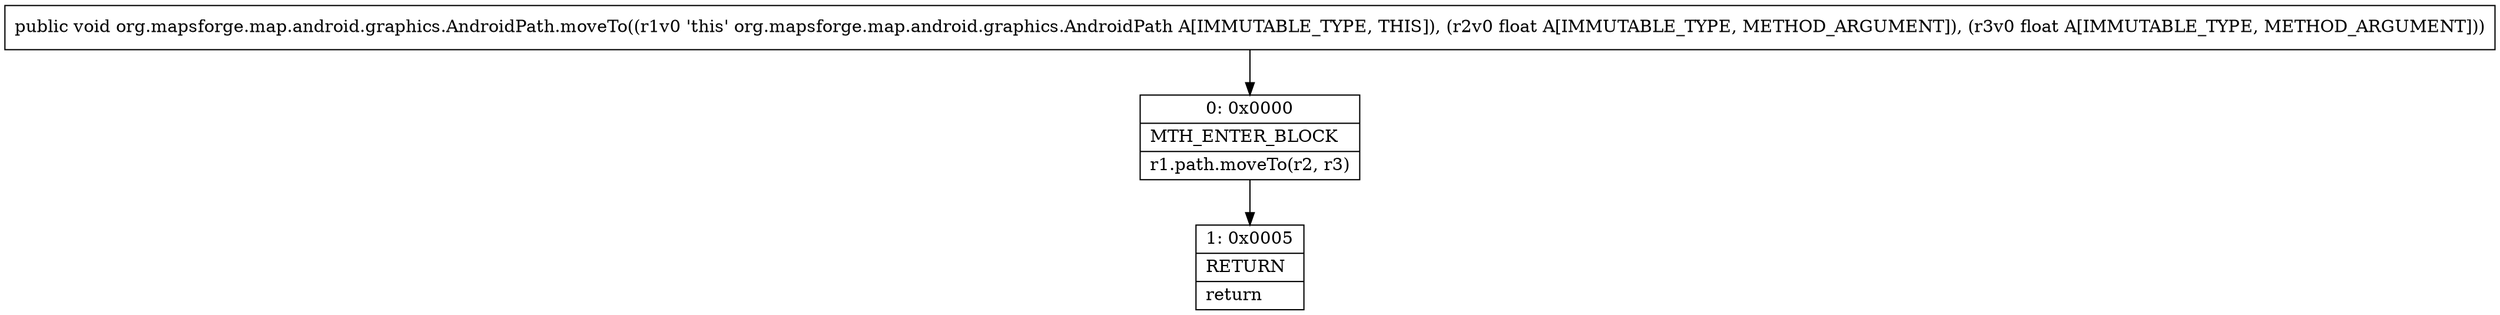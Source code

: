 digraph "CFG fororg.mapsforge.map.android.graphics.AndroidPath.moveTo(FF)V" {
Node_0 [shape=record,label="{0\:\ 0x0000|MTH_ENTER_BLOCK\l|r1.path.moveTo(r2, r3)\l}"];
Node_1 [shape=record,label="{1\:\ 0x0005|RETURN\l|return\l}"];
MethodNode[shape=record,label="{public void org.mapsforge.map.android.graphics.AndroidPath.moveTo((r1v0 'this' org.mapsforge.map.android.graphics.AndroidPath A[IMMUTABLE_TYPE, THIS]), (r2v0 float A[IMMUTABLE_TYPE, METHOD_ARGUMENT]), (r3v0 float A[IMMUTABLE_TYPE, METHOD_ARGUMENT])) }"];
MethodNode -> Node_0;
Node_0 -> Node_1;
}


